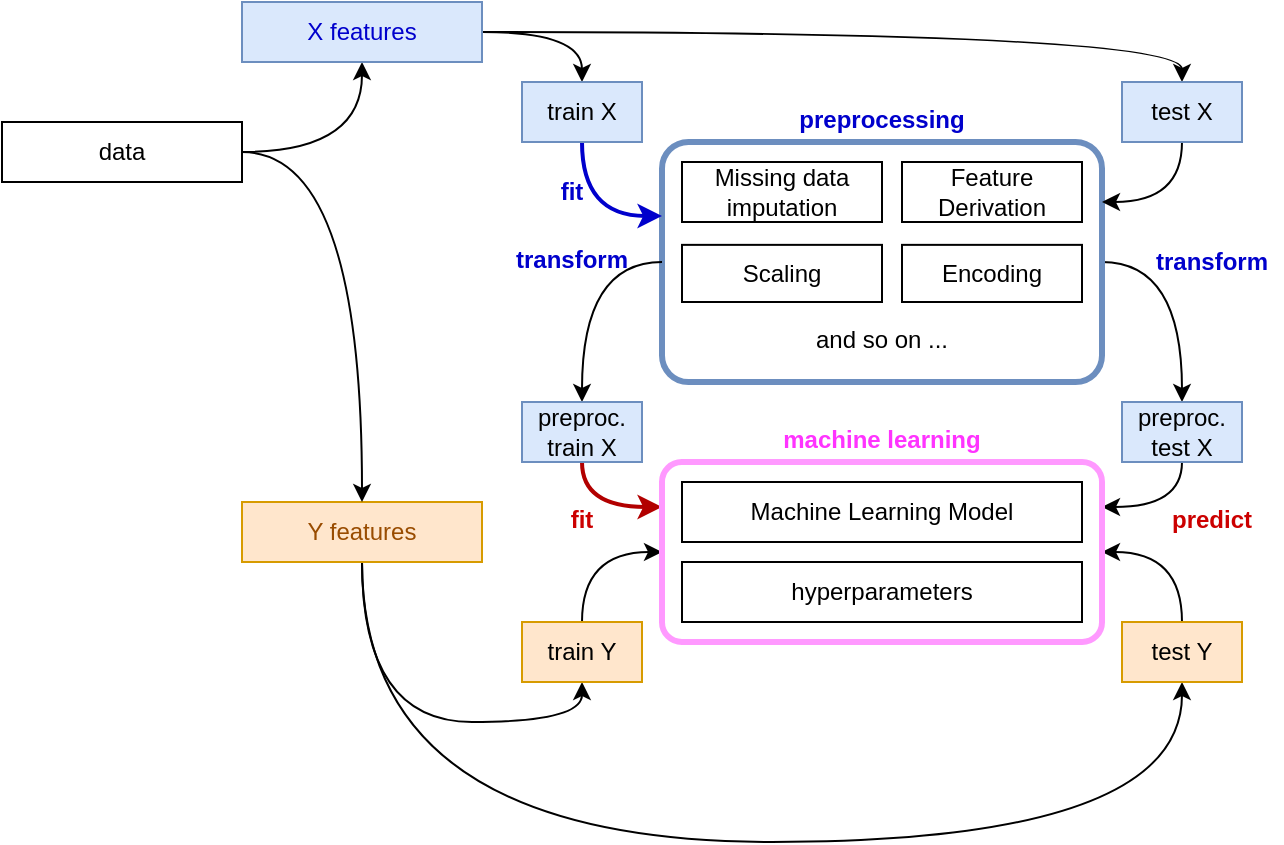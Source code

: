 <mxfile version="13.1.0" type="device"><diagram id="8ioy3TnwApnms7_6W3wk" name="Page-1"><mxGraphModel dx="812" dy="762" grid="1" gridSize="10" guides="1" tooltips="1" connect="1" arrows="1" fold="1" page="1" pageScale="1" pageWidth="827" pageHeight="1169" math="0" shadow="0"><root><mxCell id="0"/><mxCell id="1" parent="0"/><mxCell id="tXJgA0fmDUvnDaKH0qOr-61" style="edgeStyle=orthogonalEdgeStyle;curved=1;rounded=0;orthogonalLoop=1;jettySize=auto;html=1;exitX=1;exitY=0.5;exitDx=0;exitDy=0;entryX=0.5;entryY=0;entryDx=0;entryDy=0;" edge="1" parent="1" source="tXJgA0fmDUvnDaKH0qOr-27" target="tXJgA0fmDUvnDaKH0qOr-55"><mxGeometry relative="1" as="geometry"/></mxCell><mxCell id="tXJgA0fmDUvnDaKH0qOr-27" value="" style="rounded=1;whiteSpace=wrap;html=1;strokeWidth=3;fillColor=none;strokeColor=#6c8ebf;arcSize=11;" vertex="1" parent="1"><mxGeometry x="330" y="320" width="220" height="120" as="geometry"/></mxCell><mxCell id="tXJgA0fmDUvnDaKH0qOr-9" style="edgeStyle=orthogonalEdgeStyle;rounded=0;orthogonalLoop=1;jettySize=auto;html=1;exitX=1;exitY=0.5;exitDx=0;exitDy=0;curved=1;" edge="1" parent="1" source="tXJgA0fmDUvnDaKH0qOr-1" target="tXJgA0fmDUvnDaKH0qOr-2"><mxGeometry relative="1" as="geometry"/></mxCell><mxCell id="tXJgA0fmDUvnDaKH0qOr-1" value="data" style="rounded=0;whiteSpace=wrap;html=1;" vertex="1" parent="1"><mxGeometry y="310" width="120" height="30" as="geometry"/></mxCell><mxCell id="tXJgA0fmDUvnDaKH0qOr-53" style="edgeStyle=orthogonalEdgeStyle;curved=1;rounded=0;orthogonalLoop=1;jettySize=auto;html=1;exitX=1;exitY=0.5;exitDx=0;exitDy=0;entryX=0.5;entryY=0;entryDx=0;entryDy=0;" edge="1" parent="1" source="tXJgA0fmDUvnDaKH0qOr-2" target="tXJgA0fmDUvnDaKH0qOr-5"><mxGeometry relative="1" as="geometry"/></mxCell><mxCell id="tXJgA0fmDUvnDaKH0qOr-59" style="edgeStyle=orthogonalEdgeStyle;curved=1;rounded=0;orthogonalLoop=1;jettySize=auto;html=1;exitX=1;exitY=0.5;exitDx=0;exitDy=0;" edge="1" parent="1" source="tXJgA0fmDUvnDaKH0qOr-2" target="tXJgA0fmDUvnDaKH0qOr-6"><mxGeometry relative="1" as="geometry"/></mxCell><mxCell id="tXJgA0fmDUvnDaKH0qOr-2" value="X features" style="rounded=0;whiteSpace=wrap;html=1;fillColor=#dae8fc;strokeColor=#6c8ebf;fontColor=#0000CC;" vertex="1" parent="1"><mxGeometry x="120" y="250" width="120" height="30" as="geometry"/></mxCell><mxCell id="tXJgA0fmDUvnDaKH0qOr-62" style="edgeStyle=orthogonalEdgeStyle;curved=1;rounded=0;orthogonalLoop=1;jettySize=auto;html=1;exitX=0.5;exitY=1;exitDx=0;exitDy=0;entryX=0.5;entryY=1;entryDx=0;entryDy=0;" edge="1" parent="1" source="tXJgA0fmDUvnDaKH0qOr-4" target="tXJgA0fmDUvnDaKH0qOr-8"><mxGeometry relative="1" as="geometry"><Array as="points"><mxPoint x="180" y="670"/><mxPoint x="590" y="670"/></Array></mxGeometry></mxCell><mxCell id="tXJgA0fmDUvnDaKH0qOr-71" style="edgeStyle=orthogonalEdgeStyle;curved=1;rounded=0;orthogonalLoop=1;jettySize=auto;html=1;exitX=0.5;exitY=1;exitDx=0;exitDy=0;entryX=0.5;entryY=1;entryDx=0;entryDy=0;fontColor=#FF33FF;" edge="1" parent="1" source="tXJgA0fmDUvnDaKH0qOr-4" target="tXJgA0fmDUvnDaKH0qOr-7"><mxGeometry relative="1" as="geometry"/></mxCell><mxCell id="tXJgA0fmDUvnDaKH0qOr-4" value="Y features" style="rounded=0;whiteSpace=wrap;html=1;fillColor=#ffe6cc;strokeColor=#d79b00;fontColor=#994C00;" vertex="1" parent="1"><mxGeometry x="120" y="500" width="120" height="30" as="geometry"/></mxCell><mxCell id="tXJgA0fmDUvnDaKH0qOr-57" style="edgeStyle=orthogonalEdgeStyle;curved=1;rounded=0;orthogonalLoop=1;jettySize=auto;html=1;exitX=0.5;exitY=1;exitDx=0;exitDy=0;entryX=0;entryY=0.308;entryDx=0;entryDy=0;entryPerimeter=0;fontColor=#0000CC;strokeColor=#0000CC;strokeWidth=2;" edge="1" parent="1" source="tXJgA0fmDUvnDaKH0qOr-5" target="tXJgA0fmDUvnDaKH0qOr-27"><mxGeometry relative="1" as="geometry"/></mxCell><mxCell id="tXJgA0fmDUvnDaKH0qOr-5" value="train X" style="rounded=0;whiteSpace=wrap;html=1;fillColor=#dae8fc;strokeColor=#6c8ebf;" vertex="1" parent="1"><mxGeometry x="260" y="290" width="60" height="30" as="geometry"/></mxCell><mxCell id="tXJgA0fmDUvnDaKH0qOr-60" style="edgeStyle=orthogonalEdgeStyle;curved=1;rounded=0;orthogonalLoop=1;jettySize=auto;html=1;exitX=0.5;exitY=1;exitDx=0;exitDy=0;entryX=1;entryY=0.25;entryDx=0;entryDy=0;" edge="1" parent="1" source="tXJgA0fmDUvnDaKH0qOr-6" target="tXJgA0fmDUvnDaKH0qOr-27"><mxGeometry relative="1" as="geometry"/></mxCell><mxCell id="tXJgA0fmDUvnDaKH0qOr-6" value="test X" style="rounded=0;whiteSpace=wrap;html=1;fillColor=#dae8fc;strokeColor=#6c8ebf;" vertex="1" parent="1"><mxGeometry x="560" y="290" width="60" height="30" as="geometry"/></mxCell><mxCell id="tXJgA0fmDUvnDaKH0qOr-73" style="edgeStyle=orthogonalEdgeStyle;curved=1;rounded=0;orthogonalLoop=1;jettySize=auto;html=1;exitX=0.5;exitY=0;exitDx=0;exitDy=0;entryX=0;entryY=0.5;entryDx=0;entryDy=0;fontColor=#FF33FF;" edge="1" parent="1" source="tXJgA0fmDUvnDaKH0qOr-7" target="tXJgA0fmDUvnDaKH0qOr-70"><mxGeometry relative="1" as="geometry"/></mxCell><mxCell id="tXJgA0fmDUvnDaKH0qOr-7" value="train Y" style="rounded=0;whiteSpace=wrap;html=1;fillColor=#ffe6cc;strokeColor=#d79b00;" vertex="1" parent="1"><mxGeometry x="260" y="560" width="60" height="30" as="geometry"/></mxCell><mxCell id="tXJgA0fmDUvnDaKH0qOr-75" style="edgeStyle=orthogonalEdgeStyle;curved=1;rounded=0;orthogonalLoop=1;jettySize=auto;html=1;exitX=0.5;exitY=0;exitDx=0;exitDy=0;entryX=1;entryY=0.5;entryDx=0;entryDy=0;fontColor=#FF33FF;" edge="1" parent="1" source="tXJgA0fmDUvnDaKH0qOr-8" target="tXJgA0fmDUvnDaKH0qOr-70"><mxGeometry relative="1" as="geometry"/></mxCell><mxCell id="tXJgA0fmDUvnDaKH0qOr-8" value="test Y" style="rounded=0;whiteSpace=wrap;html=1;fillColor=#ffe6cc;strokeColor=#d79b00;" vertex="1" parent="1"><mxGeometry x="560" y="560" width="60" height="30" as="geometry"/></mxCell><mxCell id="tXJgA0fmDUvnDaKH0qOr-10" style="edgeStyle=orthogonalEdgeStyle;rounded=0;orthogonalLoop=1;jettySize=auto;html=1;exitX=1;exitY=0.5;exitDx=0;exitDy=0;curved=1;entryX=0.5;entryY=0;entryDx=0;entryDy=0;" edge="1" parent="1" source="tXJgA0fmDUvnDaKH0qOr-1" target="tXJgA0fmDUvnDaKH0qOr-4"><mxGeometry relative="1" as="geometry"><mxPoint x="230" y="120" as="sourcePoint"/><mxPoint x="150" y="180" as="targetPoint"/></mxGeometry></mxCell><mxCell id="tXJgA0fmDUvnDaKH0qOr-15" value="Missing data imputation" style="rounded=0;whiteSpace=wrap;html=1;" vertex="1" parent="1"><mxGeometry x="340" y="330" width="100" height="30" as="geometry"/></mxCell><mxCell id="tXJgA0fmDUvnDaKH0qOr-16" value="Encoding" style="rounded=0;whiteSpace=wrap;html=1;" vertex="1" parent="1"><mxGeometry x="450" y="371.43" width="90" height="28.57" as="geometry"/></mxCell><mxCell id="tXJgA0fmDUvnDaKH0qOr-17" value="Scaling" style="rounded=0;whiteSpace=wrap;html=1;" vertex="1" parent="1"><mxGeometry x="340" y="371.43" width="100" height="28.57" as="geometry"/></mxCell><mxCell id="tXJgA0fmDUvnDaKH0qOr-18" value="Feature Derivation" style="rounded=0;whiteSpace=wrap;html=1;" vertex="1" parent="1"><mxGeometry x="450" y="330" width="90" height="30" as="geometry"/></mxCell><mxCell id="tXJgA0fmDUvnDaKH0qOr-20" value="and so on ..." style="rounded=0;whiteSpace=wrap;html=1;strokeColor=none;fillColor=none;" vertex="1" parent="1"><mxGeometry x="340" y="410" width="200" height="17.14" as="geometry"/></mxCell><mxCell id="tXJgA0fmDUvnDaKH0qOr-58" style="edgeStyle=orthogonalEdgeStyle;curved=1;rounded=0;orthogonalLoop=1;jettySize=auto;html=1;exitX=0;exitY=0.5;exitDx=0;exitDy=0;entryX=0.5;entryY=0;entryDx=0;entryDy=0;" edge="1" parent="1" source="tXJgA0fmDUvnDaKH0qOr-27" target="tXJgA0fmDUvnDaKH0qOr-56"><mxGeometry relative="1" as="geometry"/></mxCell><mxCell id="tXJgA0fmDUvnDaKH0qOr-74" style="edgeStyle=orthogonalEdgeStyle;curved=1;rounded=0;orthogonalLoop=1;jettySize=auto;html=1;exitX=0.5;exitY=1;exitDx=0;exitDy=0;entryX=1;entryY=0.25;entryDx=0;entryDy=0;fontColor=#FF33FF;" edge="1" parent="1" source="tXJgA0fmDUvnDaKH0qOr-55" target="tXJgA0fmDUvnDaKH0qOr-70"><mxGeometry relative="1" as="geometry"/></mxCell><mxCell id="tXJgA0fmDUvnDaKH0qOr-55" value="preproc.&lt;br&gt;test X" style="rounded=0;whiteSpace=wrap;html=1;fillColor=#dae8fc;strokeColor=#6c8ebf;" vertex="1" parent="1"><mxGeometry x="560" y="450" width="60" height="30" as="geometry"/></mxCell><mxCell id="tXJgA0fmDUvnDaKH0qOr-72" style="edgeStyle=orthogonalEdgeStyle;curved=1;rounded=0;orthogonalLoop=1;jettySize=auto;html=1;exitX=0.5;exitY=1;exitDx=0;exitDy=0;entryX=0;entryY=0.25;entryDx=0;entryDy=0;fontColor=#FF33FF;strokeWidth=2;fillColor=#e51400;strokeColor=#B20000;" edge="1" parent="1" source="tXJgA0fmDUvnDaKH0qOr-56" target="tXJgA0fmDUvnDaKH0qOr-70"><mxGeometry relative="1" as="geometry"/></mxCell><mxCell id="tXJgA0fmDUvnDaKH0qOr-56" value="preproc.&lt;br&gt;train X" style="rounded=0;whiteSpace=wrap;html=1;fillColor=#dae8fc;strokeColor=#6c8ebf;" vertex="1" parent="1"><mxGeometry x="260" y="450" width="60" height="30" as="geometry"/></mxCell><mxCell id="tXJgA0fmDUvnDaKH0qOr-63" value="preprocessing" style="rounded=0;whiteSpace=wrap;html=1;strokeColor=none;fillColor=none;fontColor=#0000CC;fontStyle=1" vertex="1" parent="1"><mxGeometry x="340" y="300" width="200" height="17.14" as="geometry"/></mxCell><mxCell id="tXJgA0fmDUvnDaKH0qOr-64" value="fit" style="rounded=0;whiteSpace=wrap;html=1;strokeColor=none;fillColor=none;fontColor=#0000CC;fontStyle=1" vertex="1" parent="1"><mxGeometry x="250" y="336.43" width="70" height="17.14" as="geometry"/></mxCell><mxCell id="tXJgA0fmDUvnDaKH0qOr-65" value="transform" style="rounded=0;whiteSpace=wrap;html=1;strokeColor=none;fillColor=none;fontColor=#0000CC;fontStyle=1" vertex="1" parent="1"><mxGeometry x="250" y="370" width="70" height="17.14" as="geometry"/></mxCell><mxCell id="tXJgA0fmDUvnDaKH0qOr-67" value="transform" style="rounded=0;whiteSpace=wrap;html=1;strokeColor=none;fillColor=none;fontColor=#0000CC;fontStyle=1" vertex="1" parent="1"><mxGeometry x="570" y="371.43" width="70" height="17.14" as="geometry"/></mxCell><mxCell id="tXJgA0fmDUvnDaKH0qOr-69" value="machine learning" style="rounded=0;whiteSpace=wrap;html=1;strokeColor=none;fillColor=none;fontColor=#FF33FF;fontStyle=1" vertex="1" parent="1"><mxGeometry x="340" y="460" width="200" height="17.14" as="geometry"/></mxCell><mxCell id="tXJgA0fmDUvnDaKH0qOr-70" value="" style="rounded=1;whiteSpace=wrap;html=1;strokeWidth=3;fillColor=none;strokeColor=#FF99FF;arcSize=11;" vertex="1" parent="1"><mxGeometry x="330" y="480" width="220" height="90" as="geometry"/></mxCell><mxCell id="tXJgA0fmDUvnDaKH0qOr-76" value="Machine Learning Model" style="rounded=0;whiteSpace=wrap;html=1;" vertex="1" parent="1"><mxGeometry x="340" y="490" width="200" height="30" as="geometry"/></mxCell><mxCell id="tXJgA0fmDUvnDaKH0qOr-77" value="hyperparameters" style="rounded=0;whiteSpace=wrap;html=1;" vertex="1" parent="1"><mxGeometry x="340" y="530" width="200" height="30" as="geometry"/></mxCell><mxCell id="tXJgA0fmDUvnDaKH0qOr-78" value="fit" style="rounded=0;whiteSpace=wrap;html=1;strokeColor=none;fillColor=none;fontColor=#CC0000;fontStyle=1" vertex="1" parent="1"><mxGeometry x="255" y="500" width="70" height="17.14" as="geometry"/></mxCell><mxCell id="tXJgA0fmDUvnDaKH0qOr-80" value="predict" style="rounded=0;whiteSpace=wrap;html=1;strokeColor=none;fillColor=none;fontColor=#CC0000;fontStyle=1" vertex="1" parent="1"><mxGeometry x="570" y="500" width="70" height="17.14" as="geometry"/></mxCell></root></mxGraphModel></diagram></mxfile>